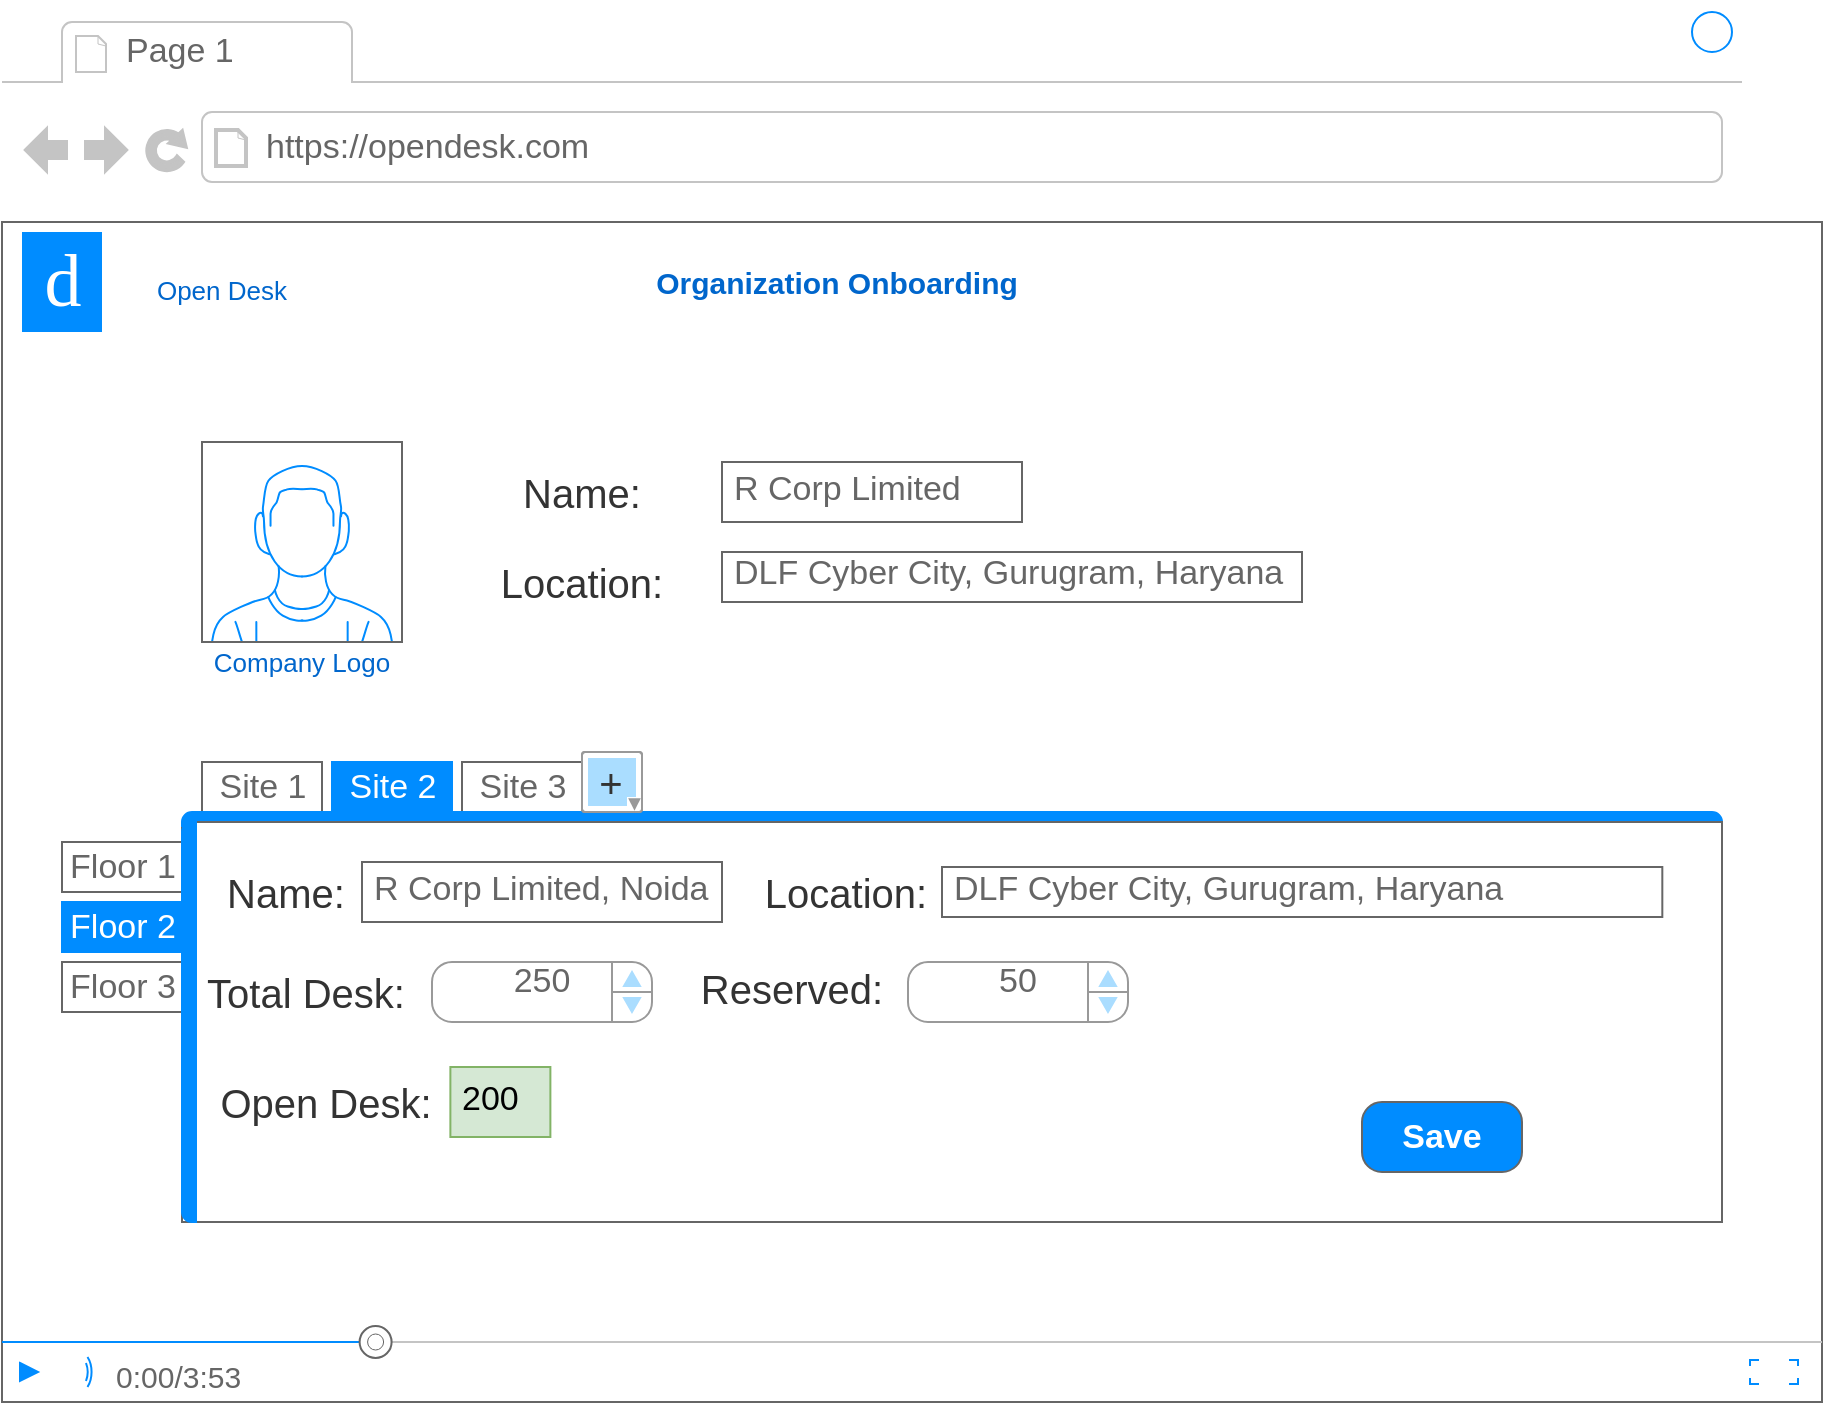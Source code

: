 <mxfile version="13.8.1" type="github">
  <diagram id="piDafpqhtRUU5qUU-vj8" name="Page-1">
    <mxGraphModel dx="1298" dy="736" grid="1" gridSize="10" guides="1" tooltips="1" connect="1" arrows="1" fold="1" page="1" pageScale="1" pageWidth="827" pageHeight="1169" math="0" shadow="0">
      <root>
        <mxCell id="0" />
        <mxCell id="1" parent="0" />
        <mxCell id="8962rQQDY3VNNf6We3Pp-1" value="" style="strokeWidth=1;shadow=0;dashed=0;align=center;html=1;shape=mxgraph.mockup.containers.browserWindow;rSize=0;strokeColor2=#008cff;strokeColor3=#c4c4c4;mainText=,;recursiveResize=0;strokeColor=#FFFFFF;fontColor=#FFFFFF;" parent="1" vertex="1">
          <mxGeometry x="160" y="60" width="870" height="700" as="geometry" />
        </mxCell>
        <mxCell id="8962rQQDY3VNNf6We3Pp-2" value="Page 1" style="strokeWidth=1;shadow=0;dashed=0;align=center;html=1;shape=mxgraph.mockup.containers.anchor;fontSize=17;fontColor=#666666;align=left;" parent="8962rQQDY3VNNf6We3Pp-1" vertex="1">
          <mxGeometry x="60" y="12" width="110" height="26" as="geometry" />
        </mxCell>
        <mxCell id="8962rQQDY3VNNf6We3Pp-3" value="https://opendesk.com" style="strokeWidth=1;shadow=0;dashed=0;align=center;html=1;shape=mxgraph.mockup.containers.anchor;rSize=0;fontSize=17;fontColor=#666666;align=left;" parent="8962rQQDY3VNNf6We3Pp-1" vertex="1">
          <mxGeometry x="130" y="60" width="250" height="26" as="geometry" />
        </mxCell>
        <mxCell id="8962rQQDY3VNNf6We3Pp-4" value="" style="verticalLabelPosition=bottom;shadow=0;dashed=0;align=center;html=1;verticalAlign=top;strokeWidth=1;shape=mxgraph.mockup.containers.videoPlayer;strokeColor=#666666;strokeColor2=#008cff;strokeColor3=#c4c4c4;textColor=#666666;fillColor2=#008cff;barHeight=30;barPos=20;" parent="8962rQQDY3VNNf6We3Pp-1" vertex="1">
          <mxGeometry y="110" width="910" height="590" as="geometry" />
        </mxCell>
        <mxCell id="8962rQQDY3VNNf6We3Pp-16" value="Open Desk" style="text;html=1;strokeColor=none;fillColor=none;align=center;verticalAlign=middle;whiteSpace=wrap;rounded=0;fontSize=13;fontColor=#0066CC;" parent="8962rQQDY3VNNf6We3Pp-1" vertex="1">
          <mxGeometry x="60" y="133.5" width="100" height="20" as="geometry" />
        </mxCell>
        <mxCell id="seymav8gBYocV3_De4xC-2" value="d" style="text;html=1;align=center;verticalAlign=middle;resizable=0;points=[];autosize=1;fontSize=37;fontFamily=Tahoma;fillColor=#008CFF;fontColor=#FFFFFF;" parent="8962rQQDY3VNNf6We3Pp-1" vertex="1">
          <mxGeometry x="10" y="115" width="40" height="50" as="geometry" />
        </mxCell>
        <mxCell id="x9dJS3snekuaHJ1mESHE-1" value="&lt;b&gt;&lt;font style=&quot;font-size: 15px&quot;&gt;Organization Onboarding&lt;/font&gt;&lt;/b&gt;" style="text;html=1;strokeColor=none;fillColor=none;align=center;verticalAlign=middle;whiteSpace=wrap;rounded=0;fontSize=13;fontColor=#0066CC;" parent="8962rQQDY3VNNf6We3Pp-1" vertex="1">
          <mxGeometry x="325" y="130" width="185" height="20" as="geometry" />
        </mxCell>
        <mxCell id="x9dJS3snekuaHJ1mESHE-2" value="" style="verticalLabelPosition=bottom;shadow=0;dashed=0;align=center;html=1;verticalAlign=top;strokeWidth=1;shape=mxgraph.mockup.containers.userMale;strokeColor=#666666;strokeColor2=#008cff;" parent="8962rQQDY3VNNf6We3Pp-1" vertex="1">
          <mxGeometry x="100" y="220" width="100" height="100" as="geometry" />
        </mxCell>
        <mxCell id="x9dJS3snekuaHJ1mESHE-3" value="Company Logo" style="text;html=1;strokeColor=none;fillColor=none;align=center;verticalAlign=middle;whiteSpace=wrap;rounded=0;fontSize=13;fontColor=#0066CC;" parent="8962rQQDY3VNNf6We3Pp-1" vertex="1">
          <mxGeometry x="100" y="320" width="100" height="20" as="geometry" />
        </mxCell>
        <mxCell id="x9dJS3snekuaHJ1mESHE-4" value="R Corp Limited" style="strokeWidth=1;shadow=0;dashed=0;align=center;html=1;shape=mxgraph.mockup.text.textBox;fontColor=#666666;align=left;fontSize=17;spacingLeft=4;spacingTop=-3;strokeColor=#666666;mainText=" parent="8962rQQDY3VNNf6We3Pp-1" vertex="1">
          <mxGeometry x="360" y="230" width="150" height="30" as="geometry" />
        </mxCell>
        <mxCell id="x9dJS3snekuaHJ1mESHE-11" value="&lt;font style=&quot;font-size: 20px&quot; color=&quot;#333333&quot;&gt;Name:&lt;/font&gt;" style="text;html=1;strokeColor=none;fillColor=none;align=center;verticalAlign=middle;whiteSpace=wrap;rounded=0;fontSize=13;fontColor=#0066CC;" parent="8962rQQDY3VNNf6We3Pp-1" vertex="1">
          <mxGeometry x="240" y="235" width="100" height="20" as="geometry" />
        </mxCell>
        <mxCell id="x9dJS3snekuaHJ1mESHE-12" value="&lt;font style=&quot;font-size: 20px&quot; color=&quot;#333333&quot;&gt;Location:&lt;/font&gt;" style="text;html=1;strokeColor=none;fillColor=none;align=center;verticalAlign=middle;whiteSpace=wrap;rounded=0;fontSize=13;fontColor=#0066CC;" parent="8962rQQDY3VNNf6We3Pp-1" vertex="1">
          <mxGeometry x="240" y="280" width="100" height="20" as="geometry" />
        </mxCell>
        <mxCell id="x9dJS3snekuaHJ1mESHE-13" value="DLF Cyber City, Gurugram, Haryana&amp;nbsp;" style="strokeWidth=1;shadow=0;dashed=0;align=center;html=1;shape=mxgraph.mockup.text.textBox;fontColor=#666666;align=left;fontSize=17;spacingLeft=4;spacingTop=-3;strokeColor=#666666;mainText=" parent="8962rQQDY3VNNf6We3Pp-1" vertex="1">
          <mxGeometry x="360" y="275" width="290" height="25" as="geometry" />
        </mxCell>
        <mxCell id="x9dJS3snekuaHJ1mESHE-14" value="" style="strokeWidth=1;shadow=0;dashed=0;align=center;html=1;shape=mxgraph.mockup.containers.marginRect2;rectMarginTop=32;strokeColor=#666666;gradientColor=none;" parent="8962rQQDY3VNNf6We3Pp-1" vertex="1">
          <mxGeometry x="90" y="380" width="770" height="230" as="geometry" />
        </mxCell>
        <mxCell id="x9dJS3snekuaHJ1mESHE-15" value="Site 1" style="strokeColor=inherit;fillColor=inherit;gradientColor=inherit;strokeWidth=1;shadow=0;dashed=0;align=center;html=1;shape=mxgraph.mockup.containers.rrect;rSize=0;fontSize=17;fontColor=#666666;gradientColor=none;" parent="x9dJS3snekuaHJ1mESHE-14" vertex="1">
          <mxGeometry width="60" height="25" relative="1" as="geometry">
            <mxPoint x="10" as="offset" />
          </mxGeometry>
        </mxCell>
        <mxCell id="x9dJS3snekuaHJ1mESHE-16" value="Site 2" style="strokeWidth=1;shadow=0;dashed=0;align=center;html=1;shape=mxgraph.mockup.containers.rrect;rSize=0;fontSize=17;fontColor=#ffffff;strokeColor=#008cff;fillColor=#008cff;" parent="x9dJS3snekuaHJ1mESHE-14" vertex="1">
          <mxGeometry width="60" height="25" relative="1" as="geometry">
            <mxPoint x="75" as="offset" />
          </mxGeometry>
        </mxCell>
        <mxCell id="x9dJS3snekuaHJ1mESHE-17" value="Site 3" style="strokeColor=inherit;fillColor=inherit;gradientColor=inherit;strokeWidth=1;shadow=0;dashed=0;align=center;html=1;shape=mxgraph.mockup.containers.rrect;rSize=0;fontSize=17;fontColor=#666666;gradientColor=none;" parent="x9dJS3snekuaHJ1mESHE-14" vertex="1">
          <mxGeometry width="60" height="25" relative="1" as="geometry">
            <mxPoint x="140" as="offset" />
          </mxGeometry>
        </mxCell>
        <mxCell id="x9dJS3snekuaHJ1mESHE-18" value="" style="strokeWidth=1;shadow=0;dashed=0;align=center;html=1;shape=mxgraph.mockup.containers.topButton;rSize=5;strokeColor=#008cff;fillColor=#008cff;gradientColor=none;resizeWidth=1;movable=0;deletable=1;" parent="x9dJS3snekuaHJ1mESHE-14" vertex="1">
          <mxGeometry width="770" height="7" relative="1" as="geometry">
            <mxPoint y="25" as="offset" />
          </mxGeometry>
        </mxCell>
        <mxCell id="x9dJS3snekuaHJ1mESHE-37" value="" style="strokeWidth=1;shadow=0;dashed=0;align=center;html=1;shape=mxgraph.mockup.containers.marginRect2;rectMarginLeft=67;strokeColor=#666666;gradientColor=none;" parent="x9dJS3snekuaHJ1mESHE-14" vertex="1">
          <mxGeometry x="-60" y="30" width="830" height="200" as="geometry" />
        </mxCell>
        <mxCell id="x9dJS3snekuaHJ1mESHE-38" value="Floor 1" style="strokeColor=inherit;fillColor=inherit;gradientColor=inherit;strokeWidth=1;shadow=0;dashed=0;align=center;html=1;shape=mxgraph.mockup.containers.rrect;rSize=0;fontSize=17;fontColor=#666666;" parent="x9dJS3snekuaHJ1mESHE-37" vertex="1">
          <mxGeometry width="60" height="25" relative="1" as="geometry">
            <mxPoint y="10" as="offset" />
          </mxGeometry>
        </mxCell>
        <mxCell id="x9dJS3snekuaHJ1mESHE-39" value="Floor 2" style="strokeWidth=1;shadow=0;dashed=0;align=center;html=1;shape=mxgraph.mockup.containers.rrect;rSize=0;fontSize=17;fontColor=#ffffff;strokeColor=#008cff;fillColor=#008cff;" parent="x9dJS3snekuaHJ1mESHE-37" vertex="1">
          <mxGeometry width="60" height="25" relative="1" as="geometry">
            <mxPoint y="40" as="offset" />
          </mxGeometry>
        </mxCell>
        <mxCell id="x9dJS3snekuaHJ1mESHE-40" value="Floor 3" style="strokeColor=inherit;fillColor=inherit;gradientColor=inherit;strokeWidth=1;shadow=0;dashed=0;align=center;html=1;shape=mxgraph.mockup.containers.rrect;rSize=0;fontSize=17;fontColor=#666666;" parent="x9dJS3snekuaHJ1mESHE-37" vertex="1">
          <mxGeometry width="60" height="25" relative="1" as="geometry">
            <mxPoint y="70" as="offset" />
          </mxGeometry>
        </mxCell>
        <mxCell id="x9dJS3snekuaHJ1mESHE-41" value="" style="strokeWidth=1;shadow=0;dashed=0;align=center;html=1;shape=mxgraph.mockup.containers.leftButton;rSize=5;strokeColor=#008cff;fillColor=#008cff;resizeHeight=1;movable=0;deletable=0;" parent="x9dJS3snekuaHJ1mESHE-37" vertex="1">
          <mxGeometry width="7" height="200" relative="1" as="geometry">
            <mxPoint x="60" as="offset" />
          </mxGeometry>
        </mxCell>
        <mxCell id="x9dJS3snekuaHJ1mESHE-50" value="&lt;font color=&quot;#333333&quot;&gt;&lt;span style=&quot;font-size: 20px&quot;&gt;Open Desk:&lt;/span&gt;&lt;/font&gt;" style="text;html=1;strokeColor=none;fillColor=none;align=center;verticalAlign=middle;whiteSpace=wrap;rounded=0;fontSize=13;fontColor=#0066CC;" parent="x9dJS3snekuaHJ1mESHE-37" vertex="1">
          <mxGeometry x="69.999" y="130" width="124.194" height="20" as="geometry" />
        </mxCell>
        <mxCell id="x9dJS3snekuaHJ1mESHE-51" value="200" style="strokeWidth=1;shadow=0;dashed=0;align=center;html=1;shape=mxgraph.mockup.text.textBox;align=left;fontSize=17;spacingLeft=4;spacingTop=-3;strokeColor=#82b366;mainText=;fillColor=#d5e8d4;" parent="x9dJS3snekuaHJ1mESHE-37" vertex="1">
          <mxGeometry x="194.19" y="122.5" width="50" height="35" as="geometry" />
        </mxCell>
        <mxCell id="x9dJS3snekuaHJ1mESHE-52" value="Save" style="strokeWidth=1;shadow=0;dashed=0;align=center;html=1;shape=mxgraph.mockup.buttons.button;strokeColor=#666666;fontColor=#ffffff;mainText=;buttonStyle=round;fontSize=17;fontStyle=1;fillColor=#008cff;whiteSpace=wrap;" parent="x9dJS3snekuaHJ1mESHE-37" vertex="1">
          <mxGeometry x="650" y="140" width="80" height="35" as="geometry" />
        </mxCell>
        <mxCell id="x9dJS3snekuaHJ1mESHE-29" value="" style="verticalLabelPosition=bottom;shadow=0;dashed=0;align=center;html=1;verticalAlign=top;strokeWidth=1;shape=mxgraph.mockup.forms.colorPicker;chosenColor=#aaddff;" parent="8962rQQDY3VNNf6We3Pp-1" vertex="1">
          <mxGeometry x="290" y="375" width="30" height="30" as="geometry" />
        </mxCell>
        <mxCell id="x9dJS3snekuaHJ1mESHE-30" value="&lt;font color=&quot;#333333&quot;&gt;&lt;span style=&quot;font-size: 20px&quot;&gt;+&lt;/span&gt;&lt;/font&gt;" style="text;html=1;strokeColor=none;fillColor=none;align=center;verticalAlign=middle;whiteSpace=wrap;rounded=0;fontSize=13;fontColor=#0066CC;" parent="8962rQQDY3VNNf6We3Pp-1" vertex="1">
          <mxGeometry x="291.45" y="378" width="27.1" height="24" as="geometry" />
        </mxCell>
        <mxCell id="x9dJS3snekuaHJ1mESHE-42" value="R Corp Limited, Noida" style="strokeWidth=1;shadow=0;dashed=0;align=center;html=1;shape=mxgraph.mockup.text.textBox;fontColor=#666666;align=left;fontSize=17;spacingLeft=4;spacingTop=-3;strokeColor=#666666;mainText=" parent="1" vertex="1">
          <mxGeometry x="340" y="490" width="180" height="30" as="geometry" />
        </mxCell>
        <mxCell id="x9dJS3snekuaHJ1mESHE-43" value="&lt;font style=&quot;font-size: 20px&quot; color=&quot;#333333&quot;&gt;Name:&lt;/font&gt;" style="text;html=1;strokeColor=none;fillColor=none;align=center;verticalAlign=middle;whiteSpace=wrap;rounded=0;fontSize=13;fontColor=#0066CC;" parent="1" vertex="1">
          <mxGeometry x="239.999" y="495" width="124.194" height="20" as="geometry" />
        </mxCell>
        <mxCell id="x9dJS3snekuaHJ1mESHE-44" value="&lt;font style=&quot;font-size: 20px&quot; color=&quot;#333333&quot;&gt;Location:&lt;/font&gt;" style="text;html=1;strokeColor=none;fillColor=none;align=center;verticalAlign=middle;whiteSpace=wrap;rounded=0;fontSize=13;fontColor=#0066CC;" parent="1" vertex="1">
          <mxGeometry x="519.997" y="495" width="124.194" height="20" as="geometry" />
        </mxCell>
        <mxCell id="x9dJS3snekuaHJ1mESHE-45" value="DLF Cyber City, Gurugram, Haryana&amp;nbsp;" style="strokeWidth=1;shadow=0;dashed=0;align=center;html=1;shape=mxgraph.mockup.text.textBox;fontColor=#666666;align=left;fontSize=17;spacingLeft=4;spacingTop=-3;strokeColor=#666666;mainText=" parent="1" vertex="1">
          <mxGeometry x="629.999" y="492.5" width="360.161" height="25" as="geometry" />
        </mxCell>
        <mxCell id="x9dJS3snekuaHJ1mESHE-46" value="250" style="strokeWidth=1;shadow=0;dashed=0;align=center;html=1;shape=mxgraph.mockup.forms.spinner;strokeColor=#999999;spinLayout=right;spinStyle=normal;adjStyle=triangle;fillColor=#aaddff;fontSize=17;fontColor=#666666;mainText=;html=1;overflow=fill;" parent="1" vertex="1">
          <mxGeometry x="375" y="540" width="110" height="30" as="geometry" />
        </mxCell>
        <mxCell id="x9dJS3snekuaHJ1mESHE-47" value="&lt;font style=&quot;font-size: 20px&quot; color=&quot;#333333&quot;&gt;Total Desk:&lt;/font&gt;" style="text;html=1;strokeColor=none;fillColor=none;align=center;verticalAlign=middle;whiteSpace=wrap;rounded=0;fontSize=13;fontColor=#0066CC;" parent="1" vertex="1">
          <mxGeometry x="249.999" y="545" width="124.194" height="20" as="geometry" />
        </mxCell>
        <mxCell id="x9dJS3snekuaHJ1mESHE-48" value="50" style="strokeWidth=1;shadow=0;dashed=0;align=center;html=1;shape=mxgraph.mockup.forms.spinner;strokeColor=#999999;spinLayout=right;spinStyle=normal;adjStyle=triangle;fillColor=#aaddff;fontSize=17;fontColor=#666666;mainText=;html=1;overflow=fill;" parent="1" vertex="1">
          <mxGeometry x="613" y="540" width="110" height="30" as="geometry" />
        </mxCell>
        <mxCell id="x9dJS3snekuaHJ1mESHE-49" value="&lt;font color=&quot;#333333&quot;&gt;&lt;span style=&quot;font-size: 20px&quot;&gt;Reserved:&lt;/span&gt;&lt;/font&gt;" style="text;html=1;strokeColor=none;fillColor=none;align=center;verticalAlign=middle;whiteSpace=wrap;rounded=0;fontSize=13;fontColor=#0066CC;" parent="1" vertex="1">
          <mxGeometry x="492.999" y="543" width="124.194" height="20" as="geometry" />
        </mxCell>
      </root>
    </mxGraphModel>
  </diagram>
</mxfile>
